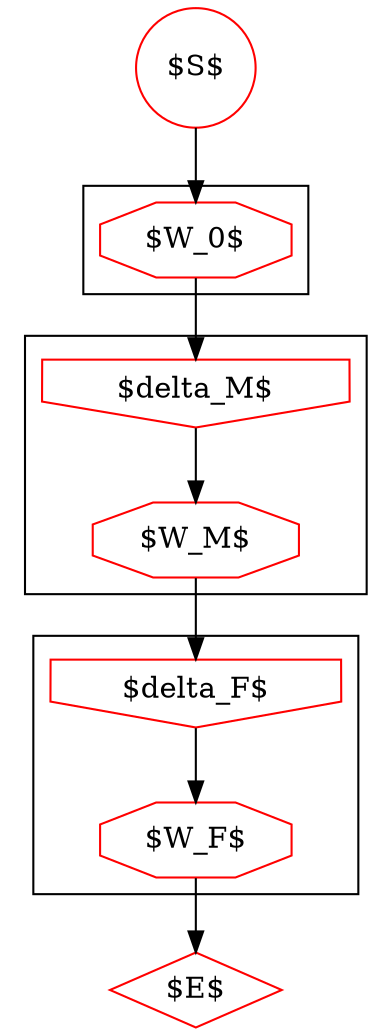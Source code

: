 digraph G {
    S [label="$S$", shape=circle, color=red];
    E [label="$E$", shape=diamond, color=red];

subgraph cluster_0 {
	W0 [label="$W_0$", shape=octagon, color=red];
}
subgraph cluster_1 {
    W1 [label="$W_M$", shape=octagon, color=red];
    D1 [label="$\delta_M$", shape=invhouse, color=red];
}
subgraph cluster_2 {
    W2 [label="$W_F$", shape=octagon, color=red];
    D2 [label="$\delta_F$", shape=invhouse, color=red];
}

S->W0->D1->W1->D2->W2->E;


}
